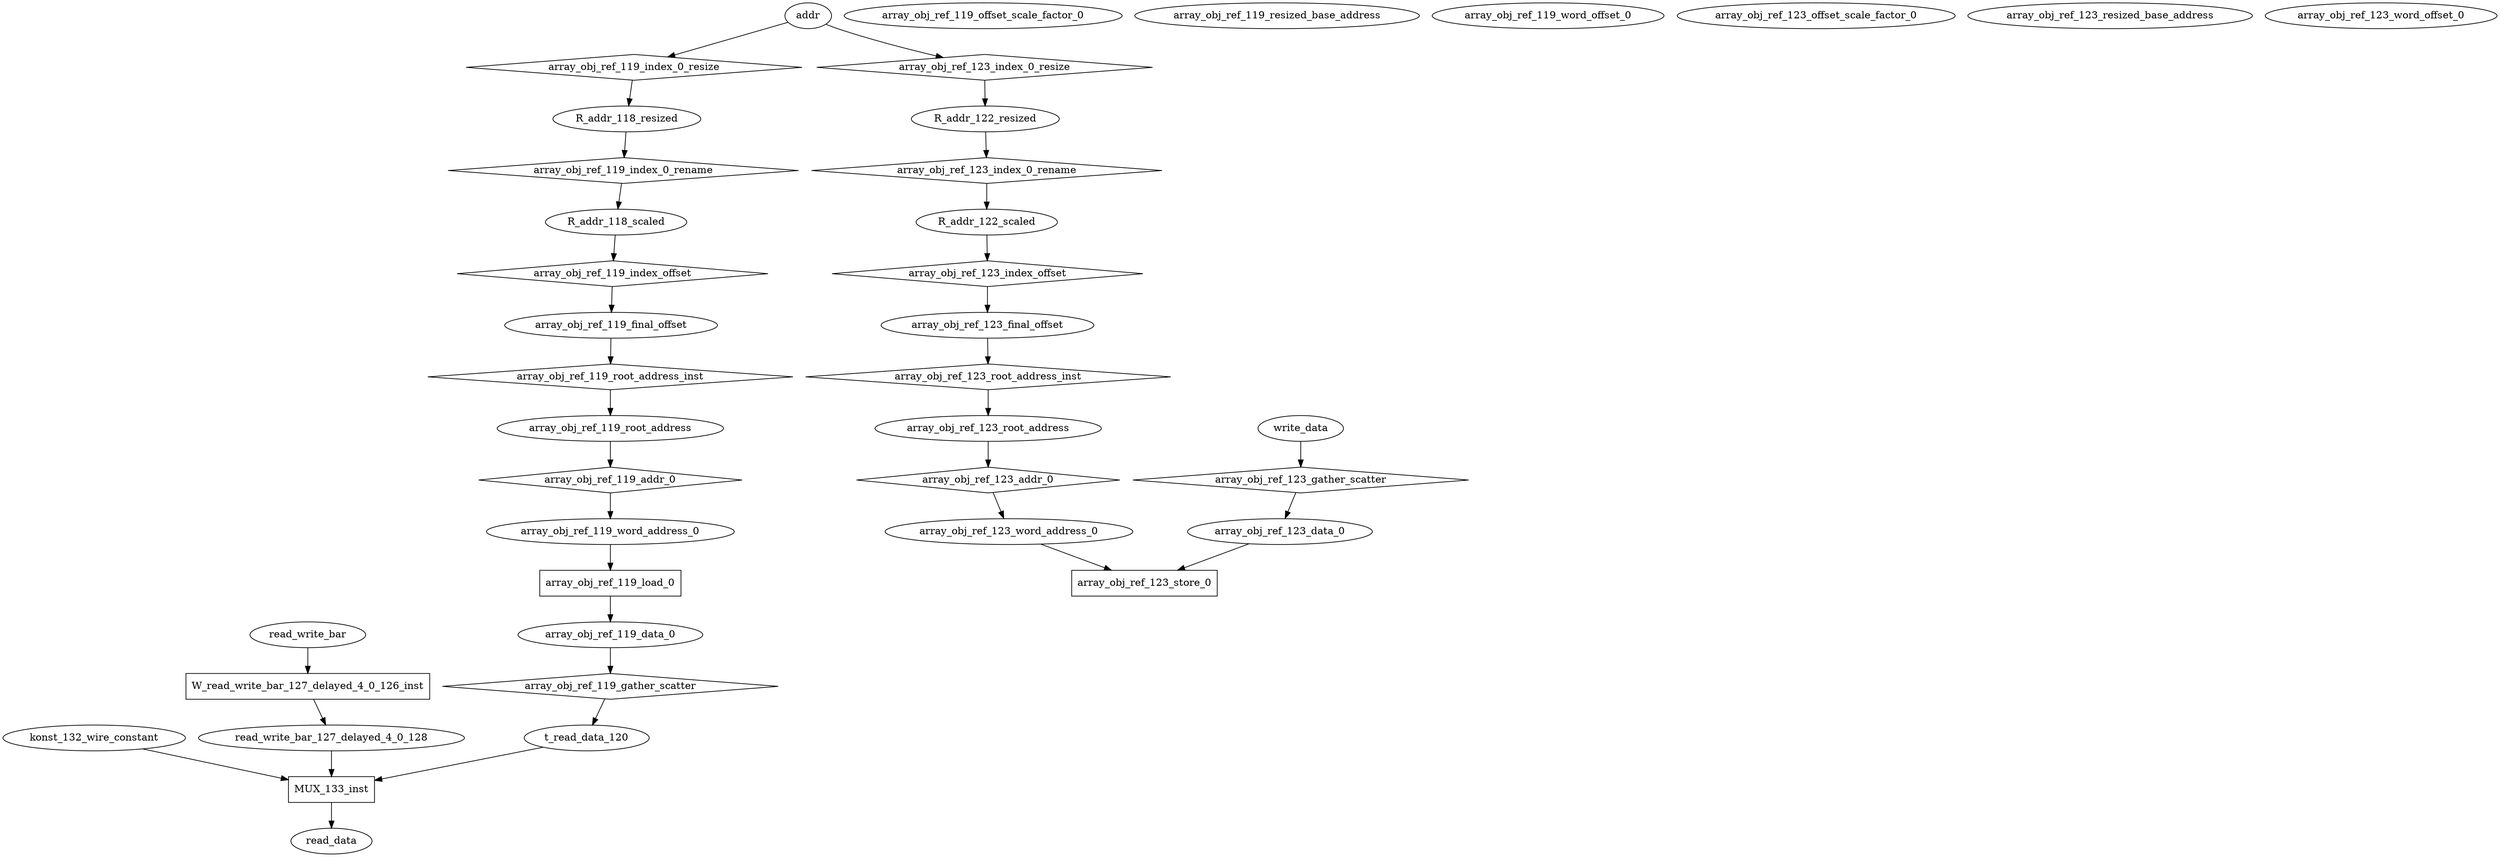 digraph data_path {
  R_addr_118_resized [shape=ellipse];
  R_addr_118_scaled [shape=ellipse];
  R_addr_122_resized [shape=ellipse];
  R_addr_122_scaled [shape=ellipse];
  array_obj_ref_119_data_0 [shape=ellipse];
  array_obj_ref_119_final_offset [shape=ellipse];
  array_obj_ref_119_offset_scale_factor_0 [shape=ellipse];
  array_obj_ref_119_resized_base_address [shape=ellipse];
  array_obj_ref_119_root_address [shape=ellipse];
  array_obj_ref_119_word_address_0 [shape=ellipse];
  array_obj_ref_119_word_offset_0 [shape=ellipse];
  array_obj_ref_123_data_0 [shape=ellipse];
  array_obj_ref_123_final_offset [shape=ellipse];
  array_obj_ref_123_offset_scale_factor_0 [shape=ellipse];
  array_obj_ref_123_resized_base_address [shape=ellipse];
  array_obj_ref_123_root_address [shape=ellipse];
  array_obj_ref_123_word_address_0 [shape=ellipse];
  array_obj_ref_123_word_offset_0 [shape=ellipse];
  konst_132_wire_constant [shape=ellipse];
  read_write_bar_127_delayed_4_0_128 [shape=ellipse];
  t_read_data_120 [shape=ellipse];
  MUX_133_inst [shape=rectangle];
read_write_bar_127_delayed_4_0_128  -> MUX_133_inst;
t_read_data_120  -> MUX_133_inst;
konst_132_wire_constant  -> MUX_133_inst;
MUX_133_inst -> read_data;
  W_read_write_bar_127_delayed_4_0_126_inst [shape=rectangle];
read_write_bar  -> W_read_write_bar_127_delayed_4_0_126_inst;
W_read_write_bar_127_delayed_4_0_126_inst -> read_write_bar_127_delayed_4_0_128;
  array_obj_ref_119_addr_0 [shape=diamond];
array_obj_ref_119_root_address  -> array_obj_ref_119_addr_0;
array_obj_ref_119_addr_0 -> array_obj_ref_119_word_address_0;
  array_obj_ref_119_gather_scatter [shape=diamond];
array_obj_ref_119_data_0  -> array_obj_ref_119_gather_scatter;
array_obj_ref_119_gather_scatter -> t_read_data_120;
  array_obj_ref_119_index_0_rename [shape=diamond];
R_addr_118_resized  -> array_obj_ref_119_index_0_rename;
array_obj_ref_119_index_0_rename -> R_addr_118_scaled;
  array_obj_ref_119_index_0_resize [shape=diamond];
addr  -> array_obj_ref_119_index_0_resize;
array_obj_ref_119_index_0_resize -> R_addr_118_resized;
  array_obj_ref_119_index_offset [shape=diamond];
R_addr_118_scaled  -> array_obj_ref_119_index_offset;
array_obj_ref_119_index_offset -> array_obj_ref_119_final_offset;
  array_obj_ref_119_load_0 [shape=rectangle];
array_obj_ref_119_word_address_0  -> array_obj_ref_119_load_0;
array_obj_ref_119_load_0 -> array_obj_ref_119_data_0;
  array_obj_ref_119_root_address_inst [shape=diamond];
array_obj_ref_119_final_offset  -> array_obj_ref_119_root_address_inst;
array_obj_ref_119_root_address_inst -> array_obj_ref_119_root_address;
  array_obj_ref_123_addr_0 [shape=diamond];
array_obj_ref_123_root_address  -> array_obj_ref_123_addr_0;
array_obj_ref_123_addr_0 -> array_obj_ref_123_word_address_0;
  array_obj_ref_123_gather_scatter [shape=diamond];
write_data  -> array_obj_ref_123_gather_scatter;
array_obj_ref_123_gather_scatter -> array_obj_ref_123_data_0;
  array_obj_ref_123_index_0_rename [shape=diamond];
R_addr_122_resized  -> array_obj_ref_123_index_0_rename;
array_obj_ref_123_index_0_rename -> R_addr_122_scaled;
  array_obj_ref_123_index_0_resize [shape=diamond];
addr  -> array_obj_ref_123_index_0_resize;
array_obj_ref_123_index_0_resize -> R_addr_122_resized;
  array_obj_ref_123_index_offset [shape=diamond];
R_addr_122_scaled  -> array_obj_ref_123_index_offset;
array_obj_ref_123_index_offset -> array_obj_ref_123_final_offset;
  array_obj_ref_123_root_address_inst [shape=diamond];
array_obj_ref_123_final_offset  -> array_obj_ref_123_root_address_inst;
array_obj_ref_123_root_address_inst -> array_obj_ref_123_root_address;
  array_obj_ref_123_store_0 [shape=rectangle];
array_obj_ref_123_word_address_0  -> array_obj_ref_123_store_0;
array_obj_ref_123_data_0  -> array_obj_ref_123_store_0;
}
